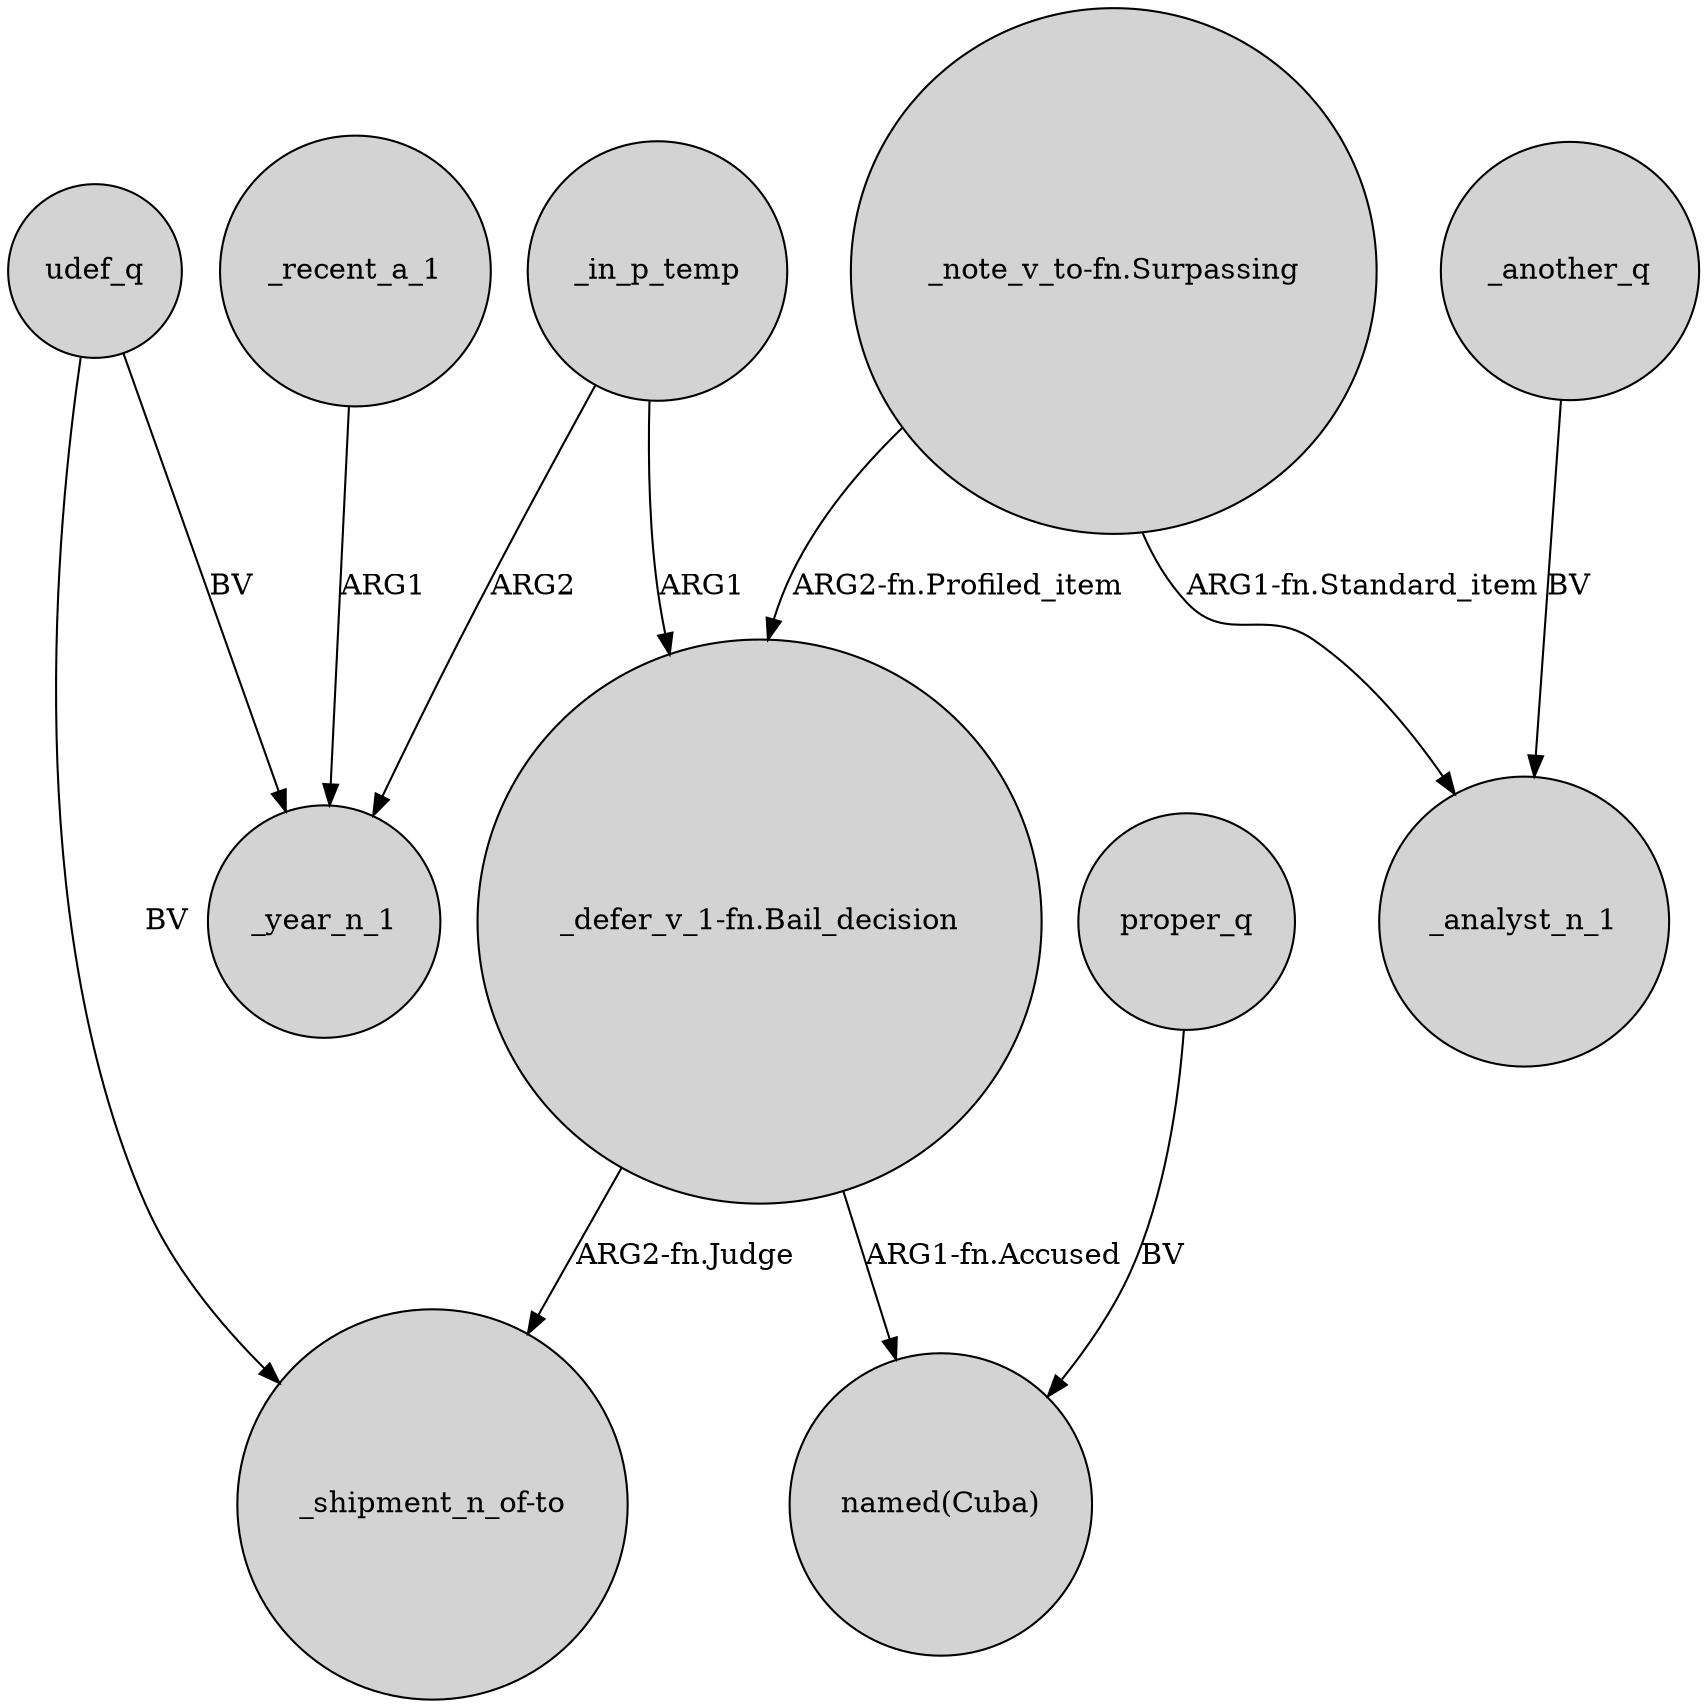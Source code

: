 digraph {
	node [shape=circle style=filled]
	udef_q -> _year_n_1 [label=BV]
	_in_p_temp -> "_defer_v_1-fn.Bail_decision" [label=ARG1]
	"_defer_v_1-fn.Bail_decision" -> "named(Cuba)" [label="ARG1-fn.Accused"]
	"_note_v_to-fn.Surpassing" -> "_defer_v_1-fn.Bail_decision" [label="ARG2-fn.Profiled_item"]
	proper_q -> "named(Cuba)" [label=BV]
	_in_p_temp -> _year_n_1 [label=ARG2]
	_another_q -> _analyst_n_1 [label=BV]
	"_note_v_to-fn.Surpassing" -> _analyst_n_1 [label="ARG1-fn.Standard_item"]
	"_defer_v_1-fn.Bail_decision" -> "_shipment_n_of-to" [label="ARG2-fn.Judge"]
	_recent_a_1 -> _year_n_1 [label=ARG1]
	udef_q -> "_shipment_n_of-to" [label=BV]
}
